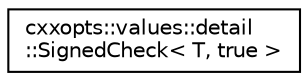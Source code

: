 digraph "Graphical Class Hierarchy"
{
 // LATEX_PDF_SIZE
  edge [fontname="Helvetica",fontsize="10",labelfontname="Helvetica",labelfontsize="10"];
  node [fontname="Helvetica",fontsize="10",shape=record];
  rankdir="LR";
  Node0 [label="cxxopts::values::detail\l::SignedCheck\< T, true \>",height=0.2,width=0.4,color="black", fillcolor="white", style="filled",URL="$structcxxopts_1_1values_1_1detail_1_1_signed_check_3_01_t_00_01true_01_4.html",tooltip=" "];
}
